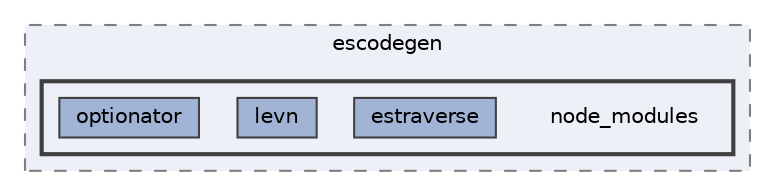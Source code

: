digraph "pkiclassroomrescheduler/src/main/frontend/node_modules/escodegen/node_modules"
{
 // LATEX_PDF_SIZE
  bgcolor="transparent";
  edge [fontname=Helvetica,fontsize=10,labelfontname=Helvetica,labelfontsize=10];
  node [fontname=Helvetica,fontsize=10,shape=box,height=0.2,width=0.4];
  compound=true
  subgraph clusterdir_a19d0df30d64b6b7d5d8cf35d3716e19 {
    graph [ bgcolor="#edf0f7", pencolor="grey50", label="escodegen", fontname=Helvetica,fontsize=10 style="filled,dashed", URL="dir_a19d0df30d64b6b7d5d8cf35d3716e19.html",tooltip=""]
  subgraph clusterdir_7ee3fea9c672136a58ab9072337c6c2d {
    graph [ bgcolor="#edf0f7", pencolor="grey25", label="", fontname=Helvetica,fontsize=10 style="filled,bold", URL="dir_7ee3fea9c672136a58ab9072337c6c2d.html",tooltip=""]
    dir_7ee3fea9c672136a58ab9072337c6c2d [shape=plaintext, label="node_modules"];
  dir_6bcbc081c73810e625275e9d74efdc80 [label="estraverse", fillcolor="#a2b4d6", color="grey25", style="filled", URL="dir_6bcbc081c73810e625275e9d74efdc80.html",tooltip=""];
  dir_5b4145d602744785f12487fa825d5d67 [label="levn", fillcolor="#a2b4d6", color="grey25", style="filled", URL="dir_5b4145d602744785f12487fa825d5d67.html",tooltip=""];
  dir_217d784a8f083732908e89983d656cbc [label="optionator", fillcolor="#a2b4d6", color="grey25", style="filled", URL="dir_217d784a8f083732908e89983d656cbc.html",tooltip=""];
  }
  }
}
